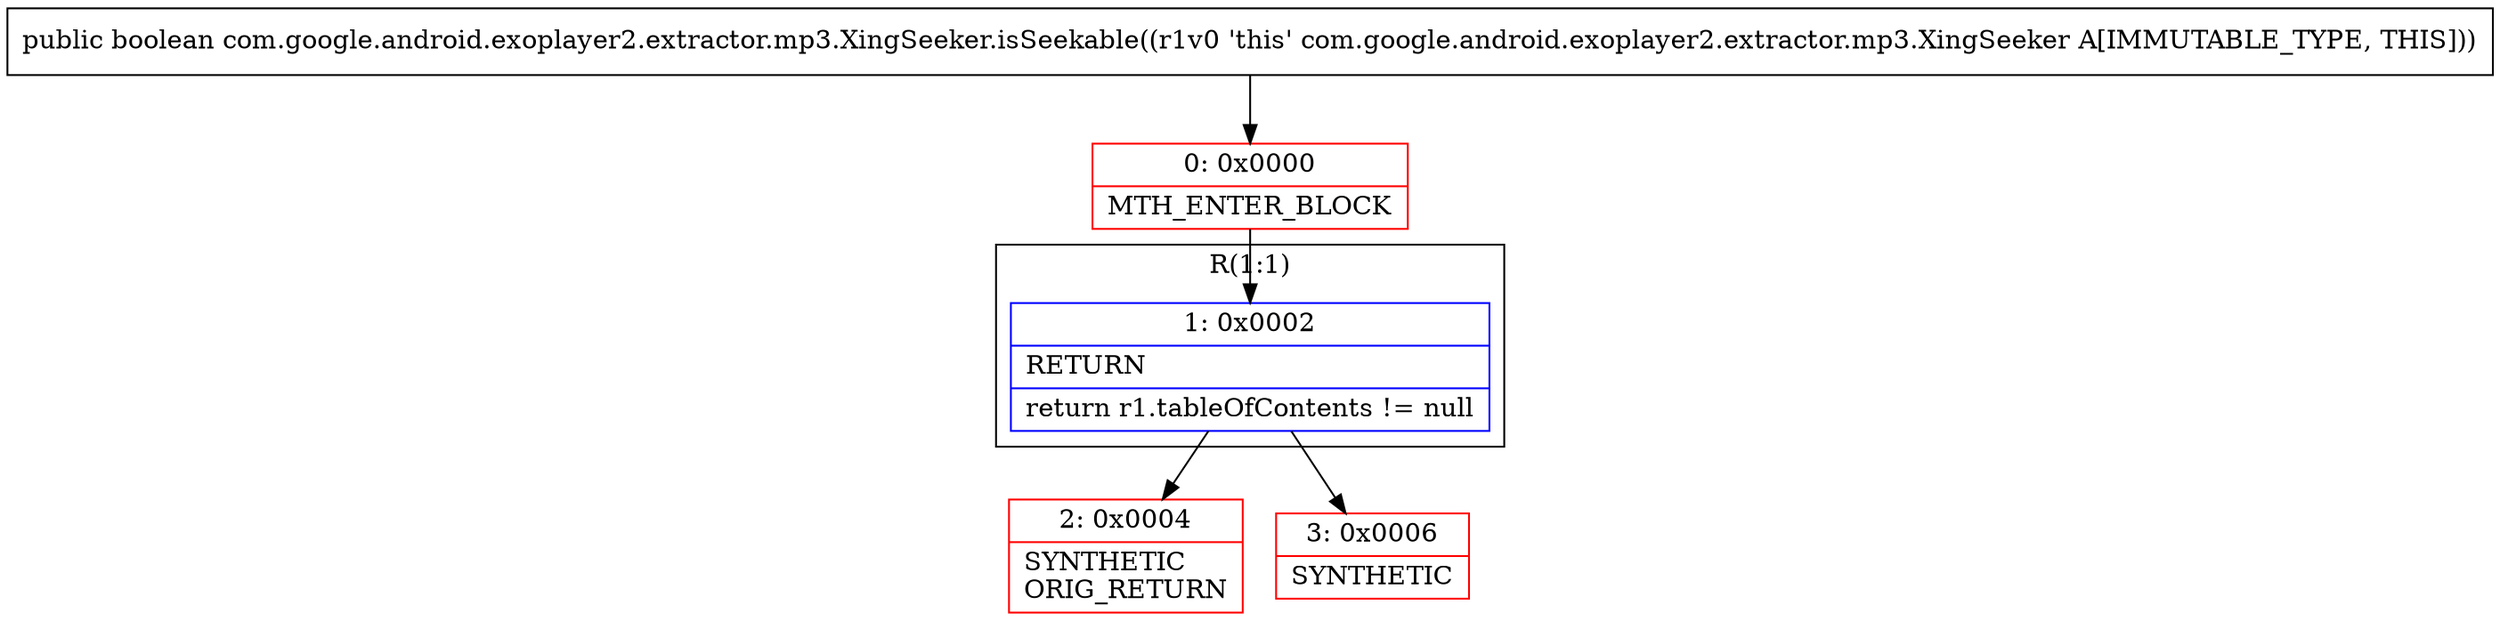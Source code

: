 digraph "CFG forcom.google.android.exoplayer2.extractor.mp3.XingSeeker.isSeekable()Z" {
subgraph cluster_Region_516649200 {
label = "R(1:1)";
node [shape=record,color=blue];
Node_1 [shape=record,label="{1\:\ 0x0002|RETURN\l|return r1.tableOfContents != null\l}"];
}
Node_0 [shape=record,color=red,label="{0\:\ 0x0000|MTH_ENTER_BLOCK\l}"];
Node_2 [shape=record,color=red,label="{2\:\ 0x0004|SYNTHETIC\lORIG_RETURN\l}"];
Node_3 [shape=record,color=red,label="{3\:\ 0x0006|SYNTHETIC\l}"];
MethodNode[shape=record,label="{public boolean com.google.android.exoplayer2.extractor.mp3.XingSeeker.isSeekable((r1v0 'this' com.google.android.exoplayer2.extractor.mp3.XingSeeker A[IMMUTABLE_TYPE, THIS])) }"];
MethodNode -> Node_0;
Node_1 -> Node_2;
Node_1 -> Node_3;
Node_0 -> Node_1;
}

